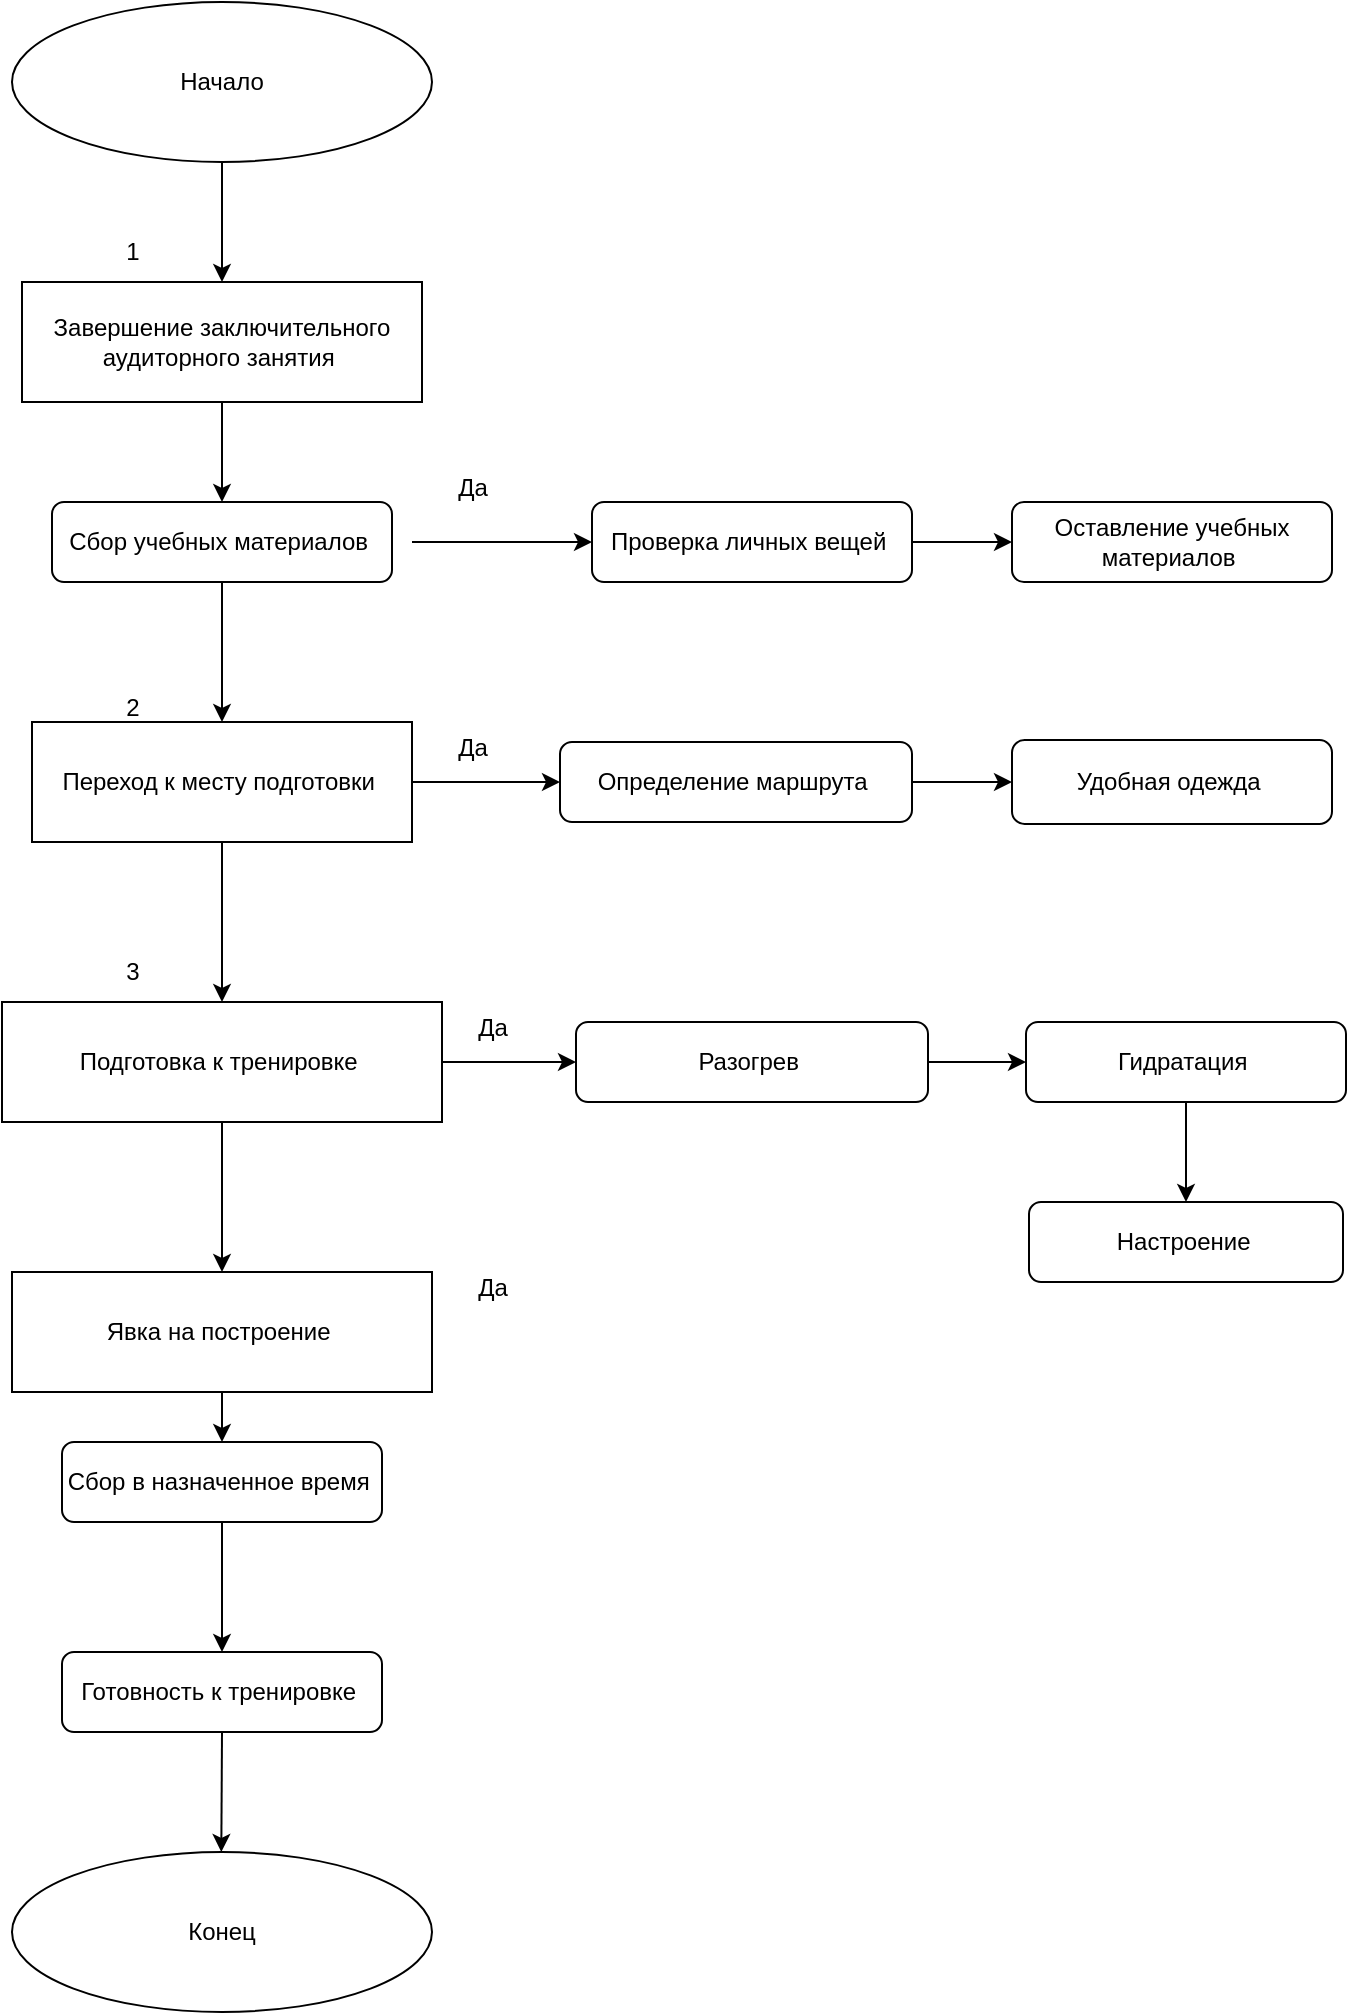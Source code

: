 <mxfile version="24.8.6">
  <diagram name="Страница — 1" id="QxjTGqp76RS6byJApsvE">
    <mxGraphModel dx="1136" dy="1780" grid="1" gridSize="10" guides="1" tooltips="1" connect="1" arrows="1" fold="1" page="1" pageScale="1" pageWidth="827" pageHeight="1169" math="0" shadow="0">
      <root>
        <mxCell id="0" />
        <mxCell id="1" parent="0" />
        <mxCell id="TFVStVDRe4bstlBgssHh-9" style="edgeStyle=orthogonalEdgeStyle;rounded=0;orthogonalLoop=1;jettySize=auto;html=1;entryX=0.5;entryY=0;entryDx=0;entryDy=0;" parent="1" source="TFVStVDRe4bstlBgssHh-1" target="TFVStVDRe4bstlBgssHh-5" edge="1">
          <mxGeometry relative="1" as="geometry" />
        </mxCell>
        <mxCell id="TFVStVDRe4bstlBgssHh-1" value="Завершение заключительного аудиторного занятия&amp;nbsp;" style="rounded=0;whiteSpace=wrap;html=1;" parent="1" vertex="1">
          <mxGeometry x="165" y="30" width="200" height="60" as="geometry" />
        </mxCell>
        <mxCell id="TFVStVDRe4bstlBgssHh-2" value="1" style="text;html=1;align=center;verticalAlign=middle;resizable=0;points=[];autosize=1;strokeColor=none;fillColor=none;" parent="1" vertex="1">
          <mxGeometry x="205" width="30" height="30" as="geometry" />
        </mxCell>
        <mxCell id="TFVStVDRe4bstlBgssHh-10" style="edgeStyle=orthogonalEdgeStyle;rounded=0;orthogonalLoop=1;jettySize=auto;html=1;" parent="1" edge="1">
          <mxGeometry relative="1" as="geometry">
            <mxPoint x="450" y="160" as="targetPoint" />
            <mxPoint x="360" y="160" as="sourcePoint" />
          </mxGeometry>
        </mxCell>
        <mxCell id="TFVStVDRe4bstlBgssHh-16" value="" style="edgeStyle=orthogonalEdgeStyle;rounded=0;orthogonalLoop=1;jettySize=auto;html=1;" parent="1" source="TFVStVDRe4bstlBgssHh-5" target="TFVStVDRe4bstlBgssHh-15" edge="1">
          <mxGeometry relative="1" as="geometry" />
        </mxCell>
        <mxCell id="TFVStVDRe4bstlBgssHh-5" value="Сбор учебных материалов&amp;nbsp;" style="rounded=1;whiteSpace=wrap;html=1;" parent="1" vertex="1">
          <mxGeometry x="180" y="140" width="170" height="40" as="geometry" />
        </mxCell>
        <mxCell id="TFVStVDRe4bstlBgssHh-14" value="" style="edgeStyle=orthogonalEdgeStyle;rounded=0;orthogonalLoop=1;jettySize=auto;html=1;" parent="1" source="TFVStVDRe4bstlBgssHh-11" target="TFVStVDRe4bstlBgssHh-13" edge="1">
          <mxGeometry relative="1" as="geometry" />
        </mxCell>
        <mxCell id="TFVStVDRe4bstlBgssHh-11" value="Проверка личных вещей&amp;nbsp;" style="rounded=1;whiteSpace=wrap;html=1;" parent="1" vertex="1">
          <mxGeometry x="450" y="140" width="160" height="40" as="geometry" />
        </mxCell>
        <mxCell id="TFVStVDRe4bstlBgssHh-12" value="Да" style="text;html=1;align=center;verticalAlign=middle;resizable=0;points=[];autosize=1;strokeColor=none;fillColor=none;" parent="1" vertex="1">
          <mxGeometry x="370" y="118" width="40" height="30" as="geometry" />
        </mxCell>
        <mxCell id="TFVStVDRe4bstlBgssHh-13" value="Оставление учебных материалов&amp;nbsp;" style="rounded=1;whiteSpace=wrap;html=1;" parent="1" vertex="1">
          <mxGeometry x="660" y="140" width="160" height="40" as="geometry" />
        </mxCell>
        <mxCell id="TFVStVDRe4bstlBgssHh-19" value="" style="edgeStyle=orthogonalEdgeStyle;rounded=0;orthogonalLoop=1;jettySize=auto;html=1;" parent="1" source="TFVStVDRe4bstlBgssHh-15" target="TFVStVDRe4bstlBgssHh-18" edge="1">
          <mxGeometry relative="1" as="geometry" />
        </mxCell>
        <mxCell id="TFVStVDRe4bstlBgssHh-24" value="" style="edgeStyle=orthogonalEdgeStyle;rounded=0;orthogonalLoop=1;jettySize=auto;html=1;" parent="1" source="TFVStVDRe4bstlBgssHh-15" target="TFVStVDRe4bstlBgssHh-23" edge="1">
          <mxGeometry relative="1" as="geometry" />
        </mxCell>
        <mxCell id="TFVStVDRe4bstlBgssHh-15" value="Переход к месту подготовки&amp;nbsp;" style="rounded=0;whiteSpace=wrap;html=1;" parent="1" vertex="1">
          <mxGeometry x="170" y="250" width="190" height="60" as="geometry" />
        </mxCell>
        <mxCell id="TFVStVDRe4bstlBgssHh-17" value="2" style="text;html=1;align=center;verticalAlign=middle;resizable=0;points=[];autosize=1;strokeColor=none;fillColor=none;" parent="1" vertex="1">
          <mxGeometry x="205" y="228" width="30" height="30" as="geometry" />
        </mxCell>
        <mxCell id="TFVStVDRe4bstlBgssHh-21" value="" style="edgeStyle=orthogonalEdgeStyle;rounded=0;orthogonalLoop=1;jettySize=auto;html=1;" parent="1" source="TFVStVDRe4bstlBgssHh-18" target="TFVStVDRe4bstlBgssHh-20" edge="1">
          <mxGeometry relative="1" as="geometry" />
        </mxCell>
        <mxCell id="TFVStVDRe4bstlBgssHh-18" value="Определение маршрута&amp;nbsp;" style="rounded=1;whiteSpace=wrap;html=1;" parent="1" vertex="1">
          <mxGeometry x="434" y="260" width="176" height="40" as="geometry" />
        </mxCell>
        <mxCell id="TFVStVDRe4bstlBgssHh-20" value="Удобная одежда&amp;nbsp;" style="rounded=1;whiteSpace=wrap;html=1;" parent="1" vertex="1">
          <mxGeometry x="660" y="259" width="160" height="42" as="geometry" />
        </mxCell>
        <mxCell id="TFVStVDRe4bstlBgssHh-22" value="Да" style="text;html=1;align=center;verticalAlign=middle;resizable=0;points=[];autosize=1;strokeColor=none;fillColor=none;" parent="1" vertex="1">
          <mxGeometry x="370" y="248" width="40" height="30" as="geometry" />
        </mxCell>
        <mxCell id="TFVStVDRe4bstlBgssHh-27" value="" style="edgeStyle=orthogonalEdgeStyle;rounded=0;orthogonalLoop=1;jettySize=auto;html=1;" parent="1" source="TFVStVDRe4bstlBgssHh-23" target="TFVStVDRe4bstlBgssHh-26" edge="1">
          <mxGeometry relative="1" as="geometry" />
        </mxCell>
        <mxCell id="TFVStVDRe4bstlBgssHh-33" value="" style="edgeStyle=orthogonalEdgeStyle;rounded=0;orthogonalLoop=1;jettySize=auto;html=1;" parent="1" source="TFVStVDRe4bstlBgssHh-23" target="TFVStVDRe4bstlBgssHh-32" edge="1">
          <mxGeometry relative="1" as="geometry" />
        </mxCell>
        <mxCell id="TFVStVDRe4bstlBgssHh-23" value="Подготовка к тренировке&amp;nbsp;" style="rounded=0;whiteSpace=wrap;html=1;" parent="1" vertex="1">
          <mxGeometry x="155" y="390" width="220" height="60" as="geometry" />
        </mxCell>
        <mxCell id="TFVStVDRe4bstlBgssHh-25" value="3" style="text;html=1;align=center;verticalAlign=middle;resizable=0;points=[];autosize=1;strokeColor=none;fillColor=none;" parent="1" vertex="1">
          <mxGeometry x="205" y="360" width="30" height="30" as="geometry" />
        </mxCell>
        <mxCell id="TFVStVDRe4bstlBgssHh-29" value="" style="edgeStyle=orthogonalEdgeStyle;rounded=0;orthogonalLoop=1;jettySize=auto;html=1;" parent="1" source="TFVStVDRe4bstlBgssHh-26" target="TFVStVDRe4bstlBgssHh-28" edge="1">
          <mxGeometry relative="1" as="geometry" />
        </mxCell>
        <mxCell id="TFVStVDRe4bstlBgssHh-26" value="Разогрев&amp;nbsp;" style="rounded=1;whiteSpace=wrap;html=1;" parent="1" vertex="1">
          <mxGeometry x="442" y="400" width="176" height="40" as="geometry" />
        </mxCell>
        <mxCell id="TFVStVDRe4bstlBgssHh-31" value="" style="edgeStyle=orthogonalEdgeStyle;rounded=0;orthogonalLoop=1;jettySize=auto;html=1;" parent="1" source="TFVStVDRe4bstlBgssHh-28" target="TFVStVDRe4bstlBgssHh-30" edge="1">
          <mxGeometry relative="1" as="geometry" />
        </mxCell>
        <mxCell id="TFVStVDRe4bstlBgssHh-28" value="Гидратация&amp;nbsp;" style="rounded=1;whiteSpace=wrap;html=1;" parent="1" vertex="1">
          <mxGeometry x="667" y="400" width="160" height="40" as="geometry" />
        </mxCell>
        <mxCell id="TFVStVDRe4bstlBgssHh-30" value="Настроение&amp;nbsp;" style="rounded=1;whiteSpace=wrap;html=1;" parent="1" vertex="1">
          <mxGeometry x="668.5" y="490" width="157" height="40" as="geometry" />
        </mxCell>
        <mxCell id="TFVStVDRe4bstlBgssHh-36" value="" style="edgeStyle=orthogonalEdgeStyle;rounded=0;orthogonalLoop=1;jettySize=auto;html=1;" parent="1" source="TFVStVDRe4bstlBgssHh-32" edge="1">
          <mxGeometry relative="1" as="geometry">
            <mxPoint x="265" y="610" as="targetPoint" />
          </mxGeometry>
        </mxCell>
        <mxCell id="TFVStVDRe4bstlBgssHh-32" value="Явка на построение&amp;nbsp;" style="rounded=0;whiteSpace=wrap;html=1;" parent="1" vertex="1">
          <mxGeometry x="160" y="525" width="210" height="60" as="geometry" />
        </mxCell>
        <mxCell id="TFVStVDRe4bstlBgssHh-34" value="Да" style="text;html=1;align=center;verticalAlign=middle;resizable=0;points=[];autosize=1;strokeColor=none;fillColor=none;" parent="1" vertex="1">
          <mxGeometry x="380" y="388" width="40" height="30" as="geometry" />
        </mxCell>
        <mxCell id="TFVStVDRe4bstlBgssHh-39" value="" style="rounded=0;orthogonalLoop=1;jettySize=auto;html=1;exitX=0.5;exitY=1;exitDx=0;exitDy=0;entryX=0.5;entryY=0;entryDx=0;entryDy=0;" parent="1" source="TFVStVDRe4bstlBgssHh-35" target="TFVStVDRe4bstlBgssHh-38" edge="1">
          <mxGeometry relative="1" as="geometry" />
        </mxCell>
        <mxCell id="TFVStVDRe4bstlBgssHh-35" value="Сбор в назначенное время&amp;nbsp;" style="rounded=1;whiteSpace=wrap;html=1;" parent="1" vertex="1">
          <mxGeometry x="185" y="610" width="160" height="40" as="geometry" />
        </mxCell>
        <mxCell id="TFVStVDRe4bstlBgssHh-37" value="Да" style="text;html=1;align=center;verticalAlign=middle;resizable=0;points=[];autosize=1;strokeColor=none;fillColor=none;" parent="1" vertex="1">
          <mxGeometry x="380" y="518" width="40" height="30" as="geometry" />
        </mxCell>
        <mxCell id="TFVStVDRe4bstlBgssHh-38" value="Готовность к тренировке&amp;nbsp;" style="rounded=1;whiteSpace=wrap;html=1;" parent="1" vertex="1">
          <mxGeometry x="185" y="715" width="160" height="40" as="geometry" />
        </mxCell>
        <mxCell id="xkLxa6_Qr_GWlbsNV4f2-1" value="Начало" style="ellipse;whiteSpace=wrap;html=1;" vertex="1" parent="1">
          <mxGeometry x="160" y="-110" width="210" height="80" as="geometry" />
        </mxCell>
        <mxCell id="xkLxa6_Qr_GWlbsNV4f2-2" style="edgeStyle=orthogonalEdgeStyle;rounded=0;orthogonalLoop=1;jettySize=auto;html=1;entryX=0.5;entryY=0;entryDx=0;entryDy=0;exitX=0.5;exitY=1;exitDx=0;exitDy=0;" edge="1" parent="1" source="xkLxa6_Qr_GWlbsNV4f2-1" target="TFVStVDRe4bstlBgssHh-1">
          <mxGeometry relative="1" as="geometry">
            <mxPoint x="264.66" y="-30" as="sourcePoint" />
            <mxPoint x="264.66" y="20" as="targetPoint" />
          </mxGeometry>
        </mxCell>
        <mxCell id="xkLxa6_Qr_GWlbsNV4f2-3" value="Конец" style="ellipse;whiteSpace=wrap;html=1;" vertex="1" parent="1">
          <mxGeometry x="160" y="815" width="210" height="80" as="geometry" />
        </mxCell>
        <mxCell id="xkLxa6_Qr_GWlbsNV4f2-4" value="" style="rounded=0;orthogonalLoop=1;jettySize=auto;html=1;entryX=0.5;entryY=0;entryDx=0;entryDy=0;exitX=0.5;exitY=1;exitDx=0;exitDy=0;" edge="1" parent="1" source="TFVStVDRe4bstlBgssHh-38">
          <mxGeometry relative="1" as="geometry">
            <mxPoint x="265" y="765" as="sourcePoint" />
            <mxPoint x="264.66" y="815" as="targetPoint" />
          </mxGeometry>
        </mxCell>
      </root>
    </mxGraphModel>
  </diagram>
</mxfile>

